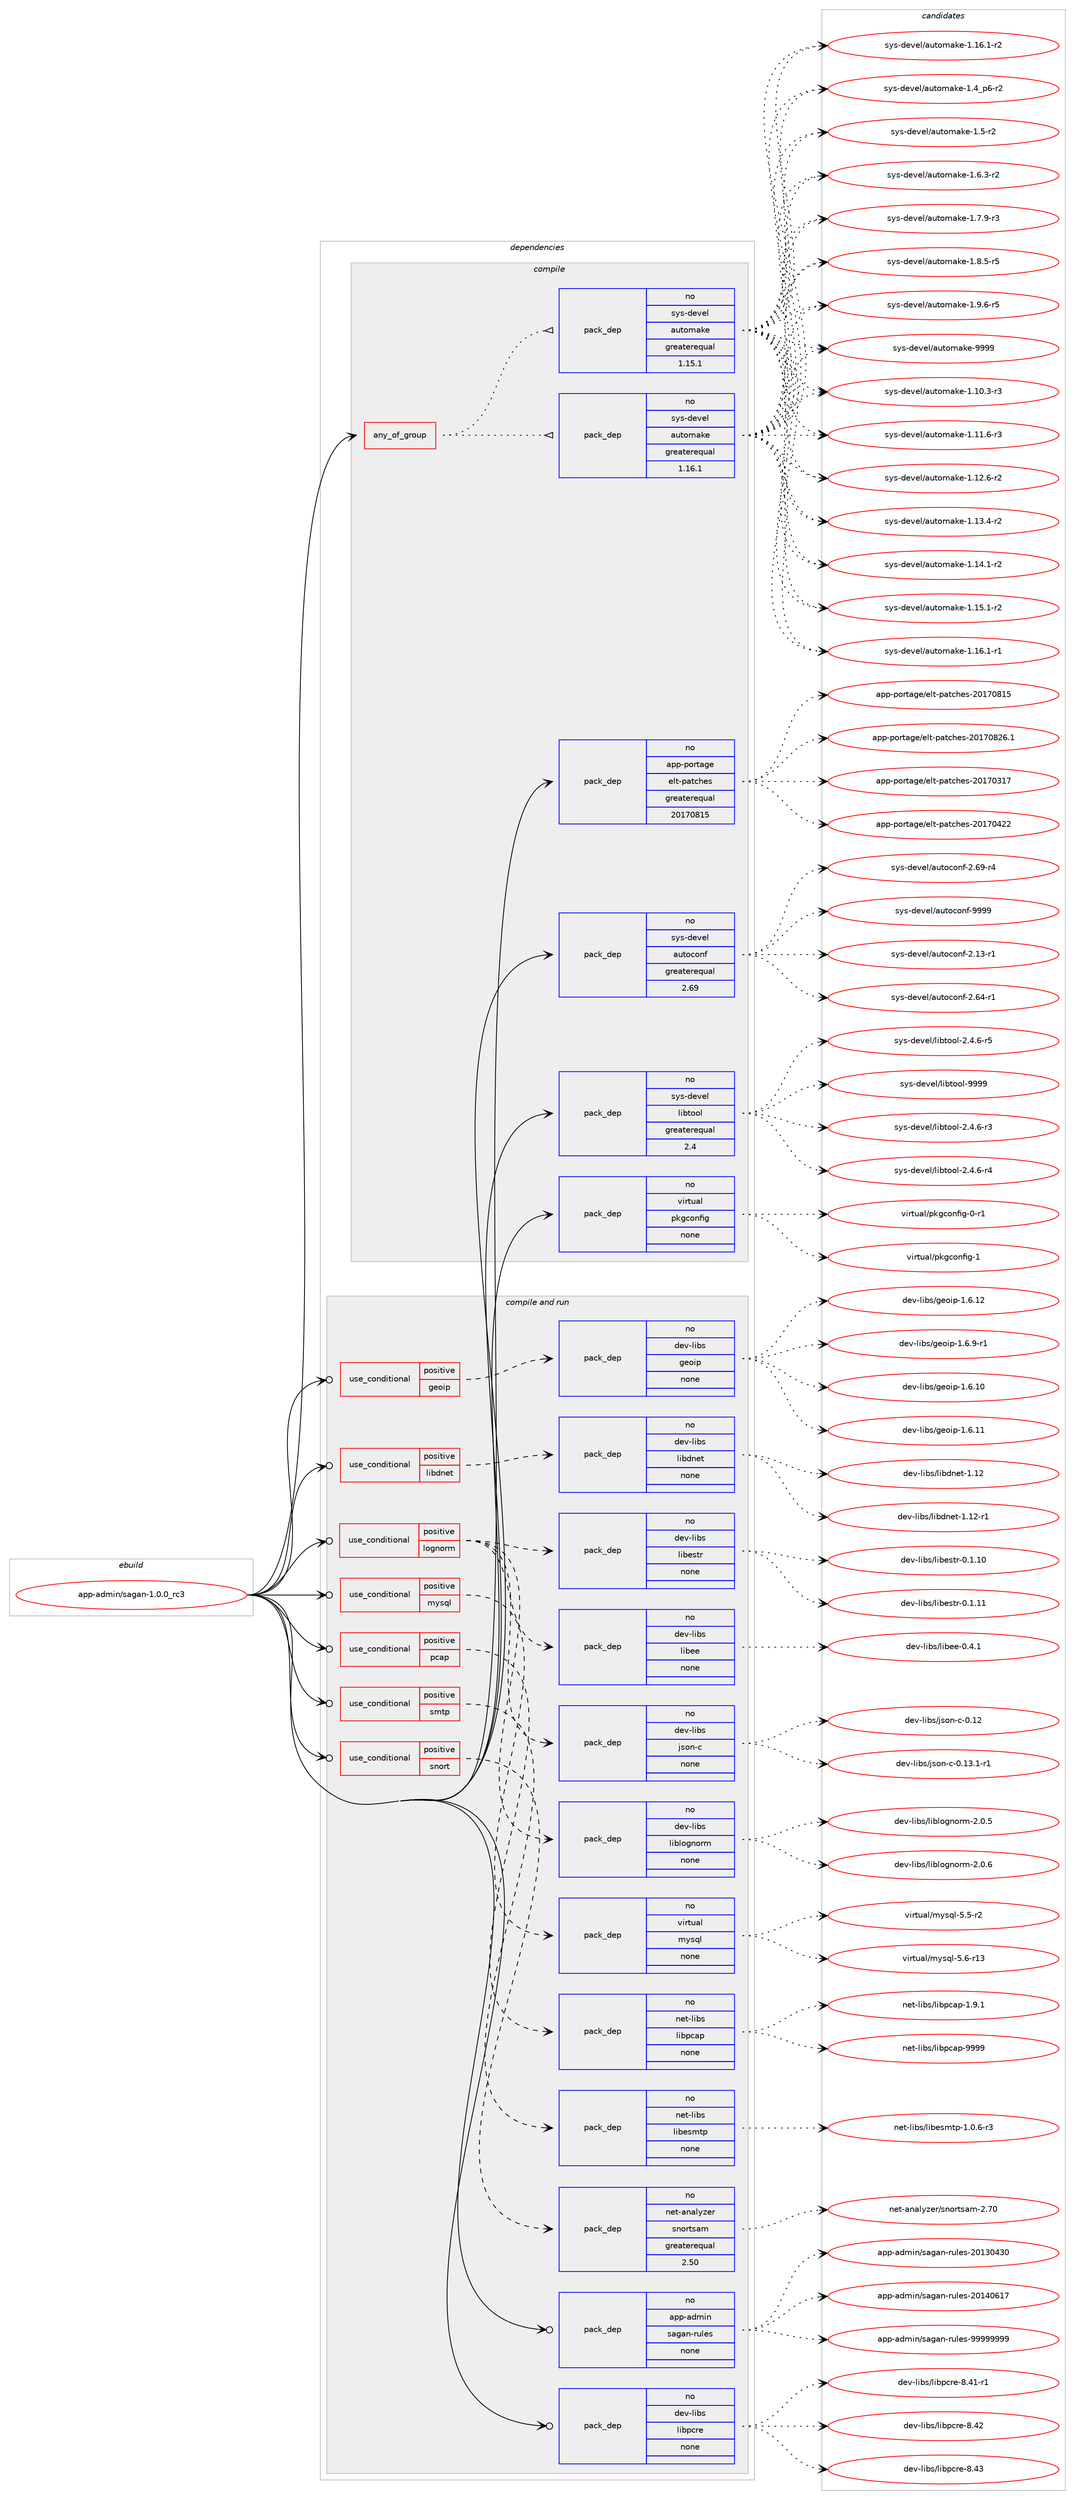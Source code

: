 digraph prolog {

# *************
# Graph options
# *************

newrank=true;
concentrate=true;
compound=true;
graph [rankdir=LR,fontname=Helvetica,fontsize=10,ranksep=1.5];#, ranksep=2.5, nodesep=0.2];
edge  [arrowhead=vee];
node  [fontname=Helvetica,fontsize=10];

# **********
# The ebuild
# **********

subgraph cluster_leftcol {
color=gray;
rank=same;
label=<<i>ebuild</i>>;
id [label="app-admin/sagan-1.0.0_rc3", color=red, width=4, href="../app-admin/sagan-1.0.0_rc3.svg"];
}

# ****************
# The dependencies
# ****************

subgraph cluster_midcol {
color=gray;
label=<<i>dependencies</i>>;
subgraph cluster_compile {
fillcolor="#eeeeee";
style=filled;
label=<<i>compile</i>>;
subgraph any8244 {
dependency470408 [label=<<TABLE BORDER="0" CELLBORDER="1" CELLSPACING="0" CELLPADDING="4"><TR><TD CELLPADDING="10">any_of_group</TD></TR></TABLE>>, shape=none, color=red];subgraph pack349883 {
dependency470409 [label=<<TABLE BORDER="0" CELLBORDER="1" CELLSPACING="0" CELLPADDING="4" WIDTH="220"><TR><TD ROWSPAN="6" CELLPADDING="30">pack_dep</TD></TR><TR><TD WIDTH="110">no</TD></TR><TR><TD>sys-devel</TD></TR><TR><TD>automake</TD></TR><TR><TD>greaterequal</TD></TR><TR><TD>1.16.1</TD></TR></TABLE>>, shape=none, color=blue];
}
dependency470408:e -> dependency470409:w [weight=20,style="dotted",arrowhead="oinv"];
subgraph pack349884 {
dependency470410 [label=<<TABLE BORDER="0" CELLBORDER="1" CELLSPACING="0" CELLPADDING="4" WIDTH="220"><TR><TD ROWSPAN="6" CELLPADDING="30">pack_dep</TD></TR><TR><TD WIDTH="110">no</TD></TR><TR><TD>sys-devel</TD></TR><TR><TD>automake</TD></TR><TR><TD>greaterequal</TD></TR><TR><TD>1.15.1</TD></TR></TABLE>>, shape=none, color=blue];
}
dependency470408:e -> dependency470410:w [weight=20,style="dotted",arrowhead="oinv"];
}
id:e -> dependency470408:w [weight=20,style="solid",arrowhead="vee"];
subgraph pack349885 {
dependency470411 [label=<<TABLE BORDER="0" CELLBORDER="1" CELLSPACING="0" CELLPADDING="4" WIDTH="220"><TR><TD ROWSPAN="6" CELLPADDING="30">pack_dep</TD></TR><TR><TD WIDTH="110">no</TD></TR><TR><TD>app-portage</TD></TR><TR><TD>elt-patches</TD></TR><TR><TD>greaterequal</TD></TR><TR><TD>20170815</TD></TR></TABLE>>, shape=none, color=blue];
}
id:e -> dependency470411:w [weight=20,style="solid",arrowhead="vee"];
subgraph pack349886 {
dependency470412 [label=<<TABLE BORDER="0" CELLBORDER="1" CELLSPACING="0" CELLPADDING="4" WIDTH="220"><TR><TD ROWSPAN="6" CELLPADDING="30">pack_dep</TD></TR><TR><TD WIDTH="110">no</TD></TR><TR><TD>sys-devel</TD></TR><TR><TD>autoconf</TD></TR><TR><TD>greaterequal</TD></TR><TR><TD>2.69</TD></TR></TABLE>>, shape=none, color=blue];
}
id:e -> dependency470412:w [weight=20,style="solid",arrowhead="vee"];
subgraph pack349887 {
dependency470413 [label=<<TABLE BORDER="0" CELLBORDER="1" CELLSPACING="0" CELLPADDING="4" WIDTH="220"><TR><TD ROWSPAN="6" CELLPADDING="30">pack_dep</TD></TR><TR><TD WIDTH="110">no</TD></TR><TR><TD>sys-devel</TD></TR><TR><TD>libtool</TD></TR><TR><TD>greaterequal</TD></TR><TR><TD>2.4</TD></TR></TABLE>>, shape=none, color=blue];
}
id:e -> dependency470413:w [weight=20,style="solid",arrowhead="vee"];
subgraph pack349888 {
dependency470414 [label=<<TABLE BORDER="0" CELLBORDER="1" CELLSPACING="0" CELLPADDING="4" WIDTH="220"><TR><TD ROWSPAN="6" CELLPADDING="30">pack_dep</TD></TR><TR><TD WIDTH="110">no</TD></TR><TR><TD>virtual</TD></TR><TR><TD>pkgconfig</TD></TR><TR><TD>none</TD></TR><TR><TD></TD></TR></TABLE>>, shape=none, color=blue];
}
id:e -> dependency470414:w [weight=20,style="solid",arrowhead="vee"];
}
subgraph cluster_compileandrun {
fillcolor="#eeeeee";
style=filled;
label=<<i>compile and run</i>>;
subgraph cond111980 {
dependency470415 [label=<<TABLE BORDER="0" CELLBORDER="1" CELLSPACING="0" CELLPADDING="4"><TR><TD ROWSPAN="3" CELLPADDING="10">use_conditional</TD></TR><TR><TD>positive</TD></TR><TR><TD>geoip</TD></TR></TABLE>>, shape=none, color=red];
subgraph pack349889 {
dependency470416 [label=<<TABLE BORDER="0" CELLBORDER="1" CELLSPACING="0" CELLPADDING="4" WIDTH="220"><TR><TD ROWSPAN="6" CELLPADDING="30">pack_dep</TD></TR><TR><TD WIDTH="110">no</TD></TR><TR><TD>dev-libs</TD></TR><TR><TD>geoip</TD></TR><TR><TD>none</TD></TR><TR><TD></TD></TR></TABLE>>, shape=none, color=blue];
}
dependency470415:e -> dependency470416:w [weight=20,style="dashed",arrowhead="vee"];
}
id:e -> dependency470415:w [weight=20,style="solid",arrowhead="odotvee"];
subgraph cond111981 {
dependency470417 [label=<<TABLE BORDER="0" CELLBORDER="1" CELLSPACING="0" CELLPADDING="4"><TR><TD ROWSPAN="3" CELLPADDING="10">use_conditional</TD></TR><TR><TD>positive</TD></TR><TR><TD>libdnet</TD></TR></TABLE>>, shape=none, color=red];
subgraph pack349890 {
dependency470418 [label=<<TABLE BORDER="0" CELLBORDER="1" CELLSPACING="0" CELLPADDING="4" WIDTH="220"><TR><TD ROWSPAN="6" CELLPADDING="30">pack_dep</TD></TR><TR><TD WIDTH="110">no</TD></TR><TR><TD>dev-libs</TD></TR><TR><TD>libdnet</TD></TR><TR><TD>none</TD></TR><TR><TD></TD></TR></TABLE>>, shape=none, color=blue];
}
dependency470417:e -> dependency470418:w [weight=20,style="dashed",arrowhead="vee"];
}
id:e -> dependency470417:w [weight=20,style="solid",arrowhead="odotvee"];
subgraph cond111982 {
dependency470419 [label=<<TABLE BORDER="0" CELLBORDER="1" CELLSPACING="0" CELLPADDING="4"><TR><TD ROWSPAN="3" CELLPADDING="10">use_conditional</TD></TR><TR><TD>positive</TD></TR><TR><TD>lognorm</TD></TR></TABLE>>, shape=none, color=red];
subgraph pack349891 {
dependency470420 [label=<<TABLE BORDER="0" CELLBORDER="1" CELLSPACING="0" CELLPADDING="4" WIDTH="220"><TR><TD ROWSPAN="6" CELLPADDING="30">pack_dep</TD></TR><TR><TD WIDTH="110">no</TD></TR><TR><TD>dev-libs</TD></TR><TR><TD>liblognorm</TD></TR><TR><TD>none</TD></TR><TR><TD></TD></TR></TABLE>>, shape=none, color=blue];
}
dependency470419:e -> dependency470420:w [weight=20,style="dashed",arrowhead="vee"];
subgraph pack349892 {
dependency470421 [label=<<TABLE BORDER="0" CELLBORDER="1" CELLSPACING="0" CELLPADDING="4" WIDTH="220"><TR><TD ROWSPAN="6" CELLPADDING="30">pack_dep</TD></TR><TR><TD WIDTH="110">no</TD></TR><TR><TD>dev-libs</TD></TR><TR><TD>json-c</TD></TR><TR><TD>none</TD></TR><TR><TD></TD></TR></TABLE>>, shape=none, color=blue];
}
dependency470419:e -> dependency470421:w [weight=20,style="dashed",arrowhead="vee"];
subgraph pack349893 {
dependency470422 [label=<<TABLE BORDER="0" CELLBORDER="1" CELLSPACING="0" CELLPADDING="4" WIDTH="220"><TR><TD ROWSPAN="6" CELLPADDING="30">pack_dep</TD></TR><TR><TD WIDTH="110">no</TD></TR><TR><TD>dev-libs</TD></TR><TR><TD>libee</TD></TR><TR><TD>none</TD></TR><TR><TD></TD></TR></TABLE>>, shape=none, color=blue];
}
dependency470419:e -> dependency470422:w [weight=20,style="dashed",arrowhead="vee"];
subgraph pack349894 {
dependency470423 [label=<<TABLE BORDER="0" CELLBORDER="1" CELLSPACING="0" CELLPADDING="4" WIDTH="220"><TR><TD ROWSPAN="6" CELLPADDING="30">pack_dep</TD></TR><TR><TD WIDTH="110">no</TD></TR><TR><TD>dev-libs</TD></TR><TR><TD>libestr</TD></TR><TR><TD>none</TD></TR><TR><TD></TD></TR></TABLE>>, shape=none, color=blue];
}
dependency470419:e -> dependency470423:w [weight=20,style="dashed",arrowhead="vee"];
}
id:e -> dependency470419:w [weight=20,style="solid",arrowhead="odotvee"];
subgraph cond111983 {
dependency470424 [label=<<TABLE BORDER="0" CELLBORDER="1" CELLSPACING="0" CELLPADDING="4"><TR><TD ROWSPAN="3" CELLPADDING="10">use_conditional</TD></TR><TR><TD>positive</TD></TR><TR><TD>mysql</TD></TR></TABLE>>, shape=none, color=red];
subgraph pack349895 {
dependency470425 [label=<<TABLE BORDER="0" CELLBORDER="1" CELLSPACING="0" CELLPADDING="4" WIDTH="220"><TR><TD ROWSPAN="6" CELLPADDING="30">pack_dep</TD></TR><TR><TD WIDTH="110">no</TD></TR><TR><TD>virtual</TD></TR><TR><TD>mysql</TD></TR><TR><TD>none</TD></TR><TR><TD></TD></TR></TABLE>>, shape=none, color=blue];
}
dependency470424:e -> dependency470425:w [weight=20,style="dashed",arrowhead="vee"];
}
id:e -> dependency470424:w [weight=20,style="solid",arrowhead="odotvee"];
subgraph cond111984 {
dependency470426 [label=<<TABLE BORDER="0" CELLBORDER="1" CELLSPACING="0" CELLPADDING="4"><TR><TD ROWSPAN="3" CELLPADDING="10">use_conditional</TD></TR><TR><TD>positive</TD></TR><TR><TD>pcap</TD></TR></TABLE>>, shape=none, color=red];
subgraph pack349896 {
dependency470427 [label=<<TABLE BORDER="0" CELLBORDER="1" CELLSPACING="0" CELLPADDING="4" WIDTH="220"><TR><TD ROWSPAN="6" CELLPADDING="30">pack_dep</TD></TR><TR><TD WIDTH="110">no</TD></TR><TR><TD>net-libs</TD></TR><TR><TD>libpcap</TD></TR><TR><TD>none</TD></TR><TR><TD></TD></TR></TABLE>>, shape=none, color=blue];
}
dependency470426:e -> dependency470427:w [weight=20,style="dashed",arrowhead="vee"];
}
id:e -> dependency470426:w [weight=20,style="solid",arrowhead="odotvee"];
subgraph cond111985 {
dependency470428 [label=<<TABLE BORDER="0" CELLBORDER="1" CELLSPACING="0" CELLPADDING="4"><TR><TD ROWSPAN="3" CELLPADDING="10">use_conditional</TD></TR><TR><TD>positive</TD></TR><TR><TD>smtp</TD></TR></TABLE>>, shape=none, color=red];
subgraph pack349897 {
dependency470429 [label=<<TABLE BORDER="0" CELLBORDER="1" CELLSPACING="0" CELLPADDING="4" WIDTH="220"><TR><TD ROWSPAN="6" CELLPADDING="30">pack_dep</TD></TR><TR><TD WIDTH="110">no</TD></TR><TR><TD>net-libs</TD></TR><TR><TD>libesmtp</TD></TR><TR><TD>none</TD></TR><TR><TD></TD></TR></TABLE>>, shape=none, color=blue];
}
dependency470428:e -> dependency470429:w [weight=20,style="dashed",arrowhead="vee"];
}
id:e -> dependency470428:w [weight=20,style="solid",arrowhead="odotvee"];
subgraph cond111986 {
dependency470430 [label=<<TABLE BORDER="0" CELLBORDER="1" CELLSPACING="0" CELLPADDING="4"><TR><TD ROWSPAN="3" CELLPADDING="10">use_conditional</TD></TR><TR><TD>positive</TD></TR><TR><TD>snort</TD></TR></TABLE>>, shape=none, color=red];
subgraph pack349898 {
dependency470431 [label=<<TABLE BORDER="0" CELLBORDER="1" CELLSPACING="0" CELLPADDING="4" WIDTH="220"><TR><TD ROWSPAN="6" CELLPADDING="30">pack_dep</TD></TR><TR><TD WIDTH="110">no</TD></TR><TR><TD>net-analyzer</TD></TR><TR><TD>snortsam</TD></TR><TR><TD>greaterequal</TD></TR><TR><TD>2.50</TD></TR></TABLE>>, shape=none, color=blue];
}
dependency470430:e -> dependency470431:w [weight=20,style="dashed",arrowhead="vee"];
}
id:e -> dependency470430:w [weight=20,style="solid",arrowhead="odotvee"];
subgraph pack349899 {
dependency470432 [label=<<TABLE BORDER="0" CELLBORDER="1" CELLSPACING="0" CELLPADDING="4" WIDTH="220"><TR><TD ROWSPAN="6" CELLPADDING="30">pack_dep</TD></TR><TR><TD WIDTH="110">no</TD></TR><TR><TD>app-admin</TD></TR><TR><TD>sagan-rules</TD></TR><TR><TD>none</TD></TR><TR><TD></TD></TR></TABLE>>, shape=none, color=blue];
}
id:e -> dependency470432:w [weight=20,style="solid",arrowhead="odotvee"];
subgraph pack349900 {
dependency470433 [label=<<TABLE BORDER="0" CELLBORDER="1" CELLSPACING="0" CELLPADDING="4" WIDTH="220"><TR><TD ROWSPAN="6" CELLPADDING="30">pack_dep</TD></TR><TR><TD WIDTH="110">no</TD></TR><TR><TD>dev-libs</TD></TR><TR><TD>libpcre</TD></TR><TR><TD>none</TD></TR><TR><TD></TD></TR></TABLE>>, shape=none, color=blue];
}
id:e -> dependency470433:w [weight=20,style="solid",arrowhead="odotvee"];
}
subgraph cluster_run {
fillcolor="#eeeeee";
style=filled;
label=<<i>run</i>>;
}
}

# **************
# The candidates
# **************

subgraph cluster_choices {
rank=same;
color=gray;
label=<<i>candidates</i>>;

subgraph choice349883 {
color=black;
nodesep=1;
choice11512111545100101118101108479711711611110997107101454946494846514511451 [label="sys-devel/automake-1.10.3-r3", color=red, width=4,href="../sys-devel/automake-1.10.3-r3.svg"];
choice11512111545100101118101108479711711611110997107101454946494946544511451 [label="sys-devel/automake-1.11.6-r3", color=red, width=4,href="../sys-devel/automake-1.11.6-r3.svg"];
choice11512111545100101118101108479711711611110997107101454946495046544511450 [label="sys-devel/automake-1.12.6-r2", color=red, width=4,href="../sys-devel/automake-1.12.6-r2.svg"];
choice11512111545100101118101108479711711611110997107101454946495146524511450 [label="sys-devel/automake-1.13.4-r2", color=red, width=4,href="../sys-devel/automake-1.13.4-r2.svg"];
choice11512111545100101118101108479711711611110997107101454946495246494511450 [label="sys-devel/automake-1.14.1-r2", color=red, width=4,href="../sys-devel/automake-1.14.1-r2.svg"];
choice11512111545100101118101108479711711611110997107101454946495346494511450 [label="sys-devel/automake-1.15.1-r2", color=red, width=4,href="../sys-devel/automake-1.15.1-r2.svg"];
choice11512111545100101118101108479711711611110997107101454946495446494511449 [label="sys-devel/automake-1.16.1-r1", color=red, width=4,href="../sys-devel/automake-1.16.1-r1.svg"];
choice11512111545100101118101108479711711611110997107101454946495446494511450 [label="sys-devel/automake-1.16.1-r2", color=red, width=4,href="../sys-devel/automake-1.16.1-r2.svg"];
choice115121115451001011181011084797117116111109971071014549465295112544511450 [label="sys-devel/automake-1.4_p6-r2", color=red, width=4,href="../sys-devel/automake-1.4_p6-r2.svg"];
choice11512111545100101118101108479711711611110997107101454946534511450 [label="sys-devel/automake-1.5-r2", color=red, width=4,href="../sys-devel/automake-1.5-r2.svg"];
choice115121115451001011181011084797117116111109971071014549465446514511450 [label="sys-devel/automake-1.6.3-r2", color=red, width=4,href="../sys-devel/automake-1.6.3-r2.svg"];
choice115121115451001011181011084797117116111109971071014549465546574511451 [label="sys-devel/automake-1.7.9-r3", color=red, width=4,href="../sys-devel/automake-1.7.9-r3.svg"];
choice115121115451001011181011084797117116111109971071014549465646534511453 [label="sys-devel/automake-1.8.5-r5", color=red, width=4,href="../sys-devel/automake-1.8.5-r5.svg"];
choice115121115451001011181011084797117116111109971071014549465746544511453 [label="sys-devel/automake-1.9.6-r5", color=red, width=4,href="../sys-devel/automake-1.9.6-r5.svg"];
choice115121115451001011181011084797117116111109971071014557575757 [label="sys-devel/automake-9999", color=red, width=4,href="../sys-devel/automake-9999.svg"];
dependency470409:e -> choice11512111545100101118101108479711711611110997107101454946494846514511451:w [style=dotted,weight="100"];
dependency470409:e -> choice11512111545100101118101108479711711611110997107101454946494946544511451:w [style=dotted,weight="100"];
dependency470409:e -> choice11512111545100101118101108479711711611110997107101454946495046544511450:w [style=dotted,weight="100"];
dependency470409:e -> choice11512111545100101118101108479711711611110997107101454946495146524511450:w [style=dotted,weight="100"];
dependency470409:e -> choice11512111545100101118101108479711711611110997107101454946495246494511450:w [style=dotted,weight="100"];
dependency470409:e -> choice11512111545100101118101108479711711611110997107101454946495346494511450:w [style=dotted,weight="100"];
dependency470409:e -> choice11512111545100101118101108479711711611110997107101454946495446494511449:w [style=dotted,weight="100"];
dependency470409:e -> choice11512111545100101118101108479711711611110997107101454946495446494511450:w [style=dotted,weight="100"];
dependency470409:e -> choice115121115451001011181011084797117116111109971071014549465295112544511450:w [style=dotted,weight="100"];
dependency470409:e -> choice11512111545100101118101108479711711611110997107101454946534511450:w [style=dotted,weight="100"];
dependency470409:e -> choice115121115451001011181011084797117116111109971071014549465446514511450:w [style=dotted,weight="100"];
dependency470409:e -> choice115121115451001011181011084797117116111109971071014549465546574511451:w [style=dotted,weight="100"];
dependency470409:e -> choice115121115451001011181011084797117116111109971071014549465646534511453:w [style=dotted,weight="100"];
dependency470409:e -> choice115121115451001011181011084797117116111109971071014549465746544511453:w [style=dotted,weight="100"];
dependency470409:e -> choice115121115451001011181011084797117116111109971071014557575757:w [style=dotted,weight="100"];
}
subgraph choice349884 {
color=black;
nodesep=1;
choice11512111545100101118101108479711711611110997107101454946494846514511451 [label="sys-devel/automake-1.10.3-r3", color=red, width=4,href="../sys-devel/automake-1.10.3-r3.svg"];
choice11512111545100101118101108479711711611110997107101454946494946544511451 [label="sys-devel/automake-1.11.6-r3", color=red, width=4,href="../sys-devel/automake-1.11.6-r3.svg"];
choice11512111545100101118101108479711711611110997107101454946495046544511450 [label="sys-devel/automake-1.12.6-r2", color=red, width=4,href="../sys-devel/automake-1.12.6-r2.svg"];
choice11512111545100101118101108479711711611110997107101454946495146524511450 [label="sys-devel/automake-1.13.4-r2", color=red, width=4,href="../sys-devel/automake-1.13.4-r2.svg"];
choice11512111545100101118101108479711711611110997107101454946495246494511450 [label="sys-devel/automake-1.14.1-r2", color=red, width=4,href="../sys-devel/automake-1.14.1-r2.svg"];
choice11512111545100101118101108479711711611110997107101454946495346494511450 [label="sys-devel/automake-1.15.1-r2", color=red, width=4,href="../sys-devel/automake-1.15.1-r2.svg"];
choice11512111545100101118101108479711711611110997107101454946495446494511449 [label="sys-devel/automake-1.16.1-r1", color=red, width=4,href="../sys-devel/automake-1.16.1-r1.svg"];
choice11512111545100101118101108479711711611110997107101454946495446494511450 [label="sys-devel/automake-1.16.1-r2", color=red, width=4,href="../sys-devel/automake-1.16.1-r2.svg"];
choice115121115451001011181011084797117116111109971071014549465295112544511450 [label="sys-devel/automake-1.4_p6-r2", color=red, width=4,href="../sys-devel/automake-1.4_p6-r2.svg"];
choice11512111545100101118101108479711711611110997107101454946534511450 [label="sys-devel/automake-1.5-r2", color=red, width=4,href="../sys-devel/automake-1.5-r2.svg"];
choice115121115451001011181011084797117116111109971071014549465446514511450 [label="sys-devel/automake-1.6.3-r2", color=red, width=4,href="../sys-devel/automake-1.6.3-r2.svg"];
choice115121115451001011181011084797117116111109971071014549465546574511451 [label="sys-devel/automake-1.7.9-r3", color=red, width=4,href="../sys-devel/automake-1.7.9-r3.svg"];
choice115121115451001011181011084797117116111109971071014549465646534511453 [label="sys-devel/automake-1.8.5-r5", color=red, width=4,href="../sys-devel/automake-1.8.5-r5.svg"];
choice115121115451001011181011084797117116111109971071014549465746544511453 [label="sys-devel/automake-1.9.6-r5", color=red, width=4,href="../sys-devel/automake-1.9.6-r5.svg"];
choice115121115451001011181011084797117116111109971071014557575757 [label="sys-devel/automake-9999", color=red, width=4,href="../sys-devel/automake-9999.svg"];
dependency470410:e -> choice11512111545100101118101108479711711611110997107101454946494846514511451:w [style=dotted,weight="100"];
dependency470410:e -> choice11512111545100101118101108479711711611110997107101454946494946544511451:w [style=dotted,weight="100"];
dependency470410:e -> choice11512111545100101118101108479711711611110997107101454946495046544511450:w [style=dotted,weight="100"];
dependency470410:e -> choice11512111545100101118101108479711711611110997107101454946495146524511450:w [style=dotted,weight="100"];
dependency470410:e -> choice11512111545100101118101108479711711611110997107101454946495246494511450:w [style=dotted,weight="100"];
dependency470410:e -> choice11512111545100101118101108479711711611110997107101454946495346494511450:w [style=dotted,weight="100"];
dependency470410:e -> choice11512111545100101118101108479711711611110997107101454946495446494511449:w [style=dotted,weight="100"];
dependency470410:e -> choice11512111545100101118101108479711711611110997107101454946495446494511450:w [style=dotted,weight="100"];
dependency470410:e -> choice115121115451001011181011084797117116111109971071014549465295112544511450:w [style=dotted,weight="100"];
dependency470410:e -> choice11512111545100101118101108479711711611110997107101454946534511450:w [style=dotted,weight="100"];
dependency470410:e -> choice115121115451001011181011084797117116111109971071014549465446514511450:w [style=dotted,weight="100"];
dependency470410:e -> choice115121115451001011181011084797117116111109971071014549465546574511451:w [style=dotted,weight="100"];
dependency470410:e -> choice115121115451001011181011084797117116111109971071014549465646534511453:w [style=dotted,weight="100"];
dependency470410:e -> choice115121115451001011181011084797117116111109971071014549465746544511453:w [style=dotted,weight="100"];
dependency470410:e -> choice115121115451001011181011084797117116111109971071014557575757:w [style=dotted,weight="100"];
}
subgraph choice349885 {
color=black;
nodesep=1;
choice97112112451121111141169710310147101108116451129711699104101115455048495548514955 [label="app-portage/elt-patches-20170317", color=red, width=4,href="../app-portage/elt-patches-20170317.svg"];
choice97112112451121111141169710310147101108116451129711699104101115455048495548525050 [label="app-portage/elt-patches-20170422", color=red, width=4,href="../app-portage/elt-patches-20170422.svg"];
choice97112112451121111141169710310147101108116451129711699104101115455048495548564953 [label="app-portage/elt-patches-20170815", color=red, width=4,href="../app-portage/elt-patches-20170815.svg"];
choice971121124511211111411697103101471011081164511297116991041011154550484955485650544649 [label="app-portage/elt-patches-20170826.1", color=red, width=4,href="../app-portage/elt-patches-20170826.1.svg"];
dependency470411:e -> choice97112112451121111141169710310147101108116451129711699104101115455048495548514955:w [style=dotted,weight="100"];
dependency470411:e -> choice97112112451121111141169710310147101108116451129711699104101115455048495548525050:w [style=dotted,weight="100"];
dependency470411:e -> choice97112112451121111141169710310147101108116451129711699104101115455048495548564953:w [style=dotted,weight="100"];
dependency470411:e -> choice971121124511211111411697103101471011081164511297116991041011154550484955485650544649:w [style=dotted,weight="100"];
}
subgraph choice349886 {
color=black;
nodesep=1;
choice1151211154510010111810110847971171161119911111010245504649514511449 [label="sys-devel/autoconf-2.13-r1", color=red, width=4,href="../sys-devel/autoconf-2.13-r1.svg"];
choice1151211154510010111810110847971171161119911111010245504654524511449 [label="sys-devel/autoconf-2.64-r1", color=red, width=4,href="../sys-devel/autoconf-2.64-r1.svg"];
choice1151211154510010111810110847971171161119911111010245504654574511452 [label="sys-devel/autoconf-2.69-r4", color=red, width=4,href="../sys-devel/autoconf-2.69-r4.svg"];
choice115121115451001011181011084797117116111991111101024557575757 [label="sys-devel/autoconf-9999", color=red, width=4,href="../sys-devel/autoconf-9999.svg"];
dependency470412:e -> choice1151211154510010111810110847971171161119911111010245504649514511449:w [style=dotted,weight="100"];
dependency470412:e -> choice1151211154510010111810110847971171161119911111010245504654524511449:w [style=dotted,weight="100"];
dependency470412:e -> choice1151211154510010111810110847971171161119911111010245504654574511452:w [style=dotted,weight="100"];
dependency470412:e -> choice115121115451001011181011084797117116111991111101024557575757:w [style=dotted,weight="100"];
}
subgraph choice349887 {
color=black;
nodesep=1;
choice1151211154510010111810110847108105981161111111084550465246544511451 [label="sys-devel/libtool-2.4.6-r3", color=red, width=4,href="../sys-devel/libtool-2.4.6-r3.svg"];
choice1151211154510010111810110847108105981161111111084550465246544511452 [label="sys-devel/libtool-2.4.6-r4", color=red, width=4,href="../sys-devel/libtool-2.4.6-r4.svg"];
choice1151211154510010111810110847108105981161111111084550465246544511453 [label="sys-devel/libtool-2.4.6-r5", color=red, width=4,href="../sys-devel/libtool-2.4.6-r5.svg"];
choice1151211154510010111810110847108105981161111111084557575757 [label="sys-devel/libtool-9999", color=red, width=4,href="../sys-devel/libtool-9999.svg"];
dependency470413:e -> choice1151211154510010111810110847108105981161111111084550465246544511451:w [style=dotted,weight="100"];
dependency470413:e -> choice1151211154510010111810110847108105981161111111084550465246544511452:w [style=dotted,weight="100"];
dependency470413:e -> choice1151211154510010111810110847108105981161111111084550465246544511453:w [style=dotted,weight="100"];
dependency470413:e -> choice1151211154510010111810110847108105981161111111084557575757:w [style=dotted,weight="100"];
}
subgraph choice349888 {
color=black;
nodesep=1;
choice11810511411611797108471121071039911111010210510345484511449 [label="virtual/pkgconfig-0-r1", color=red, width=4,href="../virtual/pkgconfig-0-r1.svg"];
choice1181051141161179710847112107103991111101021051034549 [label="virtual/pkgconfig-1", color=red, width=4,href="../virtual/pkgconfig-1.svg"];
dependency470414:e -> choice11810511411611797108471121071039911111010210510345484511449:w [style=dotted,weight="100"];
dependency470414:e -> choice1181051141161179710847112107103991111101021051034549:w [style=dotted,weight="100"];
}
subgraph choice349889 {
color=black;
nodesep=1;
choice10010111845108105981154710310111110511245494654464948 [label="dev-libs/geoip-1.6.10", color=red, width=4,href="../dev-libs/geoip-1.6.10.svg"];
choice10010111845108105981154710310111110511245494654464949 [label="dev-libs/geoip-1.6.11", color=red, width=4,href="../dev-libs/geoip-1.6.11.svg"];
choice10010111845108105981154710310111110511245494654464950 [label="dev-libs/geoip-1.6.12", color=red, width=4,href="../dev-libs/geoip-1.6.12.svg"];
choice1001011184510810598115471031011111051124549465446574511449 [label="dev-libs/geoip-1.6.9-r1", color=red, width=4,href="../dev-libs/geoip-1.6.9-r1.svg"];
dependency470416:e -> choice10010111845108105981154710310111110511245494654464948:w [style=dotted,weight="100"];
dependency470416:e -> choice10010111845108105981154710310111110511245494654464949:w [style=dotted,weight="100"];
dependency470416:e -> choice10010111845108105981154710310111110511245494654464950:w [style=dotted,weight="100"];
dependency470416:e -> choice1001011184510810598115471031011111051124549465446574511449:w [style=dotted,weight="100"];
}
subgraph choice349890 {
color=black;
nodesep=1;
choice100101118451081059811547108105981001101011164549464950 [label="dev-libs/libdnet-1.12", color=red, width=4,href="../dev-libs/libdnet-1.12.svg"];
choice1001011184510810598115471081059810011010111645494649504511449 [label="dev-libs/libdnet-1.12-r1", color=red, width=4,href="../dev-libs/libdnet-1.12-r1.svg"];
dependency470418:e -> choice100101118451081059811547108105981001101011164549464950:w [style=dotted,weight="100"];
dependency470418:e -> choice1001011184510810598115471081059810011010111645494649504511449:w [style=dotted,weight="100"];
}
subgraph choice349891 {
color=black;
nodesep=1;
choice10010111845108105981154710810598108111103110111114109455046484653 [label="dev-libs/liblognorm-2.0.5", color=red, width=4,href="../dev-libs/liblognorm-2.0.5.svg"];
choice10010111845108105981154710810598108111103110111114109455046484654 [label="dev-libs/liblognorm-2.0.6", color=red, width=4,href="../dev-libs/liblognorm-2.0.6.svg"];
dependency470420:e -> choice10010111845108105981154710810598108111103110111114109455046484653:w [style=dotted,weight="100"];
dependency470420:e -> choice10010111845108105981154710810598108111103110111114109455046484654:w [style=dotted,weight="100"];
}
subgraph choice349892 {
color=black;
nodesep=1;
choice10010111845108105981154710611511111045994548464950 [label="dev-libs/json-c-0.12", color=red, width=4,href="../dev-libs/json-c-0.12.svg"];
choice1001011184510810598115471061151111104599454846495146494511449 [label="dev-libs/json-c-0.13.1-r1", color=red, width=4,href="../dev-libs/json-c-0.13.1-r1.svg"];
dependency470421:e -> choice10010111845108105981154710611511111045994548464950:w [style=dotted,weight="100"];
dependency470421:e -> choice1001011184510810598115471061151111104599454846495146494511449:w [style=dotted,weight="100"];
}
subgraph choice349893 {
color=black;
nodesep=1;
choice10010111845108105981154710810598101101454846524649 [label="dev-libs/libee-0.4.1", color=red, width=4,href="../dev-libs/libee-0.4.1.svg"];
dependency470422:e -> choice10010111845108105981154710810598101101454846524649:w [style=dotted,weight="100"];
}
subgraph choice349894 {
color=black;
nodesep=1;
choice1001011184510810598115471081059810111511611445484649464948 [label="dev-libs/libestr-0.1.10", color=red, width=4,href="../dev-libs/libestr-0.1.10.svg"];
choice1001011184510810598115471081059810111511611445484649464949 [label="dev-libs/libestr-0.1.11", color=red, width=4,href="../dev-libs/libestr-0.1.11.svg"];
dependency470423:e -> choice1001011184510810598115471081059810111511611445484649464948:w [style=dotted,weight="100"];
dependency470423:e -> choice1001011184510810598115471081059810111511611445484649464949:w [style=dotted,weight="100"];
}
subgraph choice349895 {
color=black;
nodesep=1;
choice1181051141161179710847109121115113108455346534511450 [label="virtual/mysql-5.5-r2", color=red, width=4,href="../virtual/mysql-5.5-r2.svg"];
choice118105114116117971084710912111511310845534654451144951 [label="virtual/mysql-5.6-r13", color=red, width=4,href="../virtual/mysql-5.6-r13.svg"];
dependency470425:e -> choice1181051141161179710847109121115113108455346534511450:w [style=dotted,weight="100"];
dependency470425:e -> choice118105114116117971084710912111511310845534654451144951:w [style=dotted,weight="100"];
}
subgraph choice349896 {
color=black;
nodesep=1;
choice110101116451081059811547108105981129997112454946574649 [label="net-libs/libpcap-1.9.1", color=red, width=4,href="../net-libs/libpcap-1.9.1.svg"];
choice1101011164510810598115471081059811299971124557575757 [label="net-libs/libpcap-9999", color=red, width=4,href="../net-libs/libpcap-9999.svg"];
dependency470427:e -> choice110101116451081059811547108105981129997112454946574649:w [style=dotted,weight="100"];
dependency470427:e -> choice1101011164510810598115471081059811299971124557575757:w [style=dotted,weight="100"];
}
subgraph choice349897 {
color=black;
nodesep=1;
choice110101116451081059811547108105981011151091161124549464846544511451 [label="net-libs/libesmtp-1.0.6-r3", color=red, width=4,href="../net-libs/libesmtp-1.0.6-r3.svg"];
dependency470429:e -> choice110101116451081059811547108105981011151091161124549464846544511451:w [style=dotted,weight="100"];
}
subgraph choice349898 {
color=black;
nodesep=1;
choice11010111645971109710812112210111447115110111114116115971094550465548 [label="net-analyzer/snortsam-2.70", color=red, width=4,href="../net-analyzer/snortsam-2.70.svg"];
dependency470431:e -> choice11010111645971109710812112210111447115110111114116115971094550465548:w [style=dotted,weight="100"];
}
subgraph choice349899 {
color=black;
nodesep=1;
choice97112112459710010910511047115971039711045114117108101115455048495148525148 [label="app-admin/sagan-rules-20130430", color=red, width=4,href="../app-admin/sagan-rules-20130430.svg"];
choice97112112459710010910511047115971039711045114117108101115455048495248544955 [label="app-admin/sagan-rules-20140617", color=red, width=4,href="../app-admin/sagan-rules-20140617.svg"];
choice97112112459710010910511047115971039711045114117108101115455757575757575757 [label="app-admin/sagan-rules-99999999", color=red, width=4,href="../app-admin/sagan-rules-99999999.svg"];
dependency470432:e -> choice97112112459710010910511047115971039711045114117108101115455048495148525148:w [style=dotted,weight="100"];
dependency470432:e -> choice97112112459710010910511047115971039711045114117108101115455048495248544955:w [style=dotted,weight="100"];
dependency470432:e -> choice97112112459710010910511047115971039711045114117108101115455757575757575757:w [style=dotted,weight="100"];
}
subgraph choice349900 {
color=black;
nodesep=1;
choice100101118451081059811547108105981129911410145564652494511449 [label="dev-libs/libpcre-8.41-r1", color=red, width=4,href="../dev-libs/libpcre-8.41-r1.svg"];
choice10010111845108105981154710810598112991141014556465250 [label="dev-libs/libpcre-8.42", color=red, width=4,href="../dev-libs/libpcre-8.42.svg"];
choice10010111845108105981154710810598112991141014556465251 [label="dev-libs/libpcre-8.43", color=red, width=4,href="../dev-libs/libpcre-8.43.svg"];
dependency470433:e -> choice100101118451081059811547108105981129911410145564652494511449:w [style=dotted,weight="100"];
dependency470433:e -> choice10010111845108105981154710810598112991141014556465250:w [style=dotted,weight="100"];
dependency470433:e -> choice10010111845108105981154710810598112991141014556465251:w [style=dotted,weight="100"];
}
}

}
